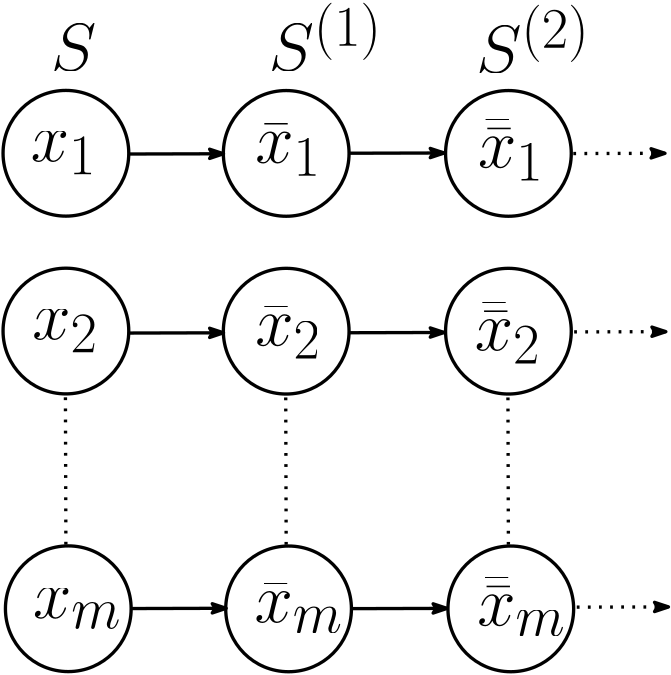 <?xml version="1.0"?>
<!DOCTYPE ipe SYSTEM "ipe.dtd">
<ipe version="70107" creator="Ipe 7.2.4">
<info created="D:20170810030338" modified="D:20170810031057"/>
<ipestyle name="basic">
<symbol name="arrow/arc(spx)">
<path stroke="sym-stroke" fill="sym-stroke" pen="sym-pen">
0 0 m
-1 0.333 l
-1 -0.333 l
h
</path>
</symbol>
<symbol name="arrow/farc(spx)">
<path stroke="sym-stroke" fill="white" pen="sym-pen">
0 0 m
-1 0.333 l
-1 -0.333 l
h
</path>
</symbol>
<symbol name="arrow/ptarc(spx)">
<path stroke="sym-stroke" fill="sym-stroke" pen="sym-pen">
0 0 m
-1 0.333 l
-0.8 0 l
-1 -0.333 l
h
</path>
</symbol>
<symbol name="arrow/fptarc(spx)">
<path stroke="sym-stroke" fill="white" pen="sym-pen">
0 0 m
-1 0.333 l
-0.8 0 l
-1 -0.333 l
h
</path>
</symbol>
<symbol name="mark/circle(sx)" transformations="translations">
<path fill="sym-stroke">
0.6 0 0 0.6 0 0 e
0.4 0 0 0.4 0 0 e
</path>
</symbol>
<symbol name="mark/disk(sx)" transformations="translations">
<path fill="sym-stroke">
0.6 0 0 0.6 0 0 e
</path>
</symbol>
<symbol name="mark/fdisk(sfx)" transformations="translations">
<group>
<path fill="sym-fill">
0.5 0 0 0.5 0 0 e
</path>
<path fill="sym-stroke" fillrule="eofill">
0.6 0 0 0.6 0 0 e
0.4 0 0 0.4 0 0 e
</path>
</group>
</symbol>
<symbol name="mark/box(sx)" transformations="translations">
<path fill="sym-stroke" fillrule="eofill">
-0.6 -0.6 m
0.6 -0.6 l
0.6 0.6 l
-0.6 0.6 l
h
-0.4 -0.4 m
0.4 -0.4 l
0.4 0.4 l
-0.4 0.4 l
h
</path>
</symbol>
<symbol name="mark/square(sx)" transformations="translations">
<path fill="sym-stroke">
-0.6 -0.6 m
0.6 -0.6 l
0.6 0.6 l
-0.6 0.6 l
h
</path>
</symbol>
<symbol name="mark/fsquare(sfx)" transformations="translations">
<group>
<path fill="sym-fill">
-0.5 -0.5 m
0.5 -0.5 l
0.5 0.5 l
-0.5 0.5 l
h
</path>
<path fill="sym-stroke" fillrule="eofill">
-0.6 -0.6 m
0.6 -0.6 l
0.6 0.6 l
-0.6 0.6 l
h
-0.4 -0.4 m
0.4 -0.4 l
0.4 0.4 l
-0.4 0.4 l
h
</path>
</group>
</symbol>
<symbol name="mark/cross(sx)" transformations="translations">
<group>
<path fill="sym-stroke">
-0.43 -0.57 m
0.57 0.43 l
0.43 0.57 l
-0.57 -0.43 l
h
</path>
<path fill="sym-stroke">
-0.43 0.57 m
0.57 -0.43 l
0.43 -0.57 l
-0.57 0.43 l
h
</path>
</group>
</symbol>
<symbol name="arrow/fnormal(spx)">
<path stroke="sym-stroke" fill="white" pen="sym-pen">
0 0 m
-1 0.333 l
-1 -0.333 l
h
</path>
</symbol>
<symbol name="arrow/pointed(spx)">
<path stroke="sym-stroke" fill="sym-stroke" pen="sym-pen">
0 0 m
-1 0.333 l
-0.8 0 l
-1 -0.333 l
h
</path>
</symbol>
<symbol name="arrow/fpointed(spx)">
<path stroke="sym-stroke" fill="white" pen="sym-pen">
0 0 m
-1 0.333 l
-0.8 0 l
-1 -0.333 l
h
</path>
</symbol>
<symbol name="arrow/linear(spx)">
<path stroke="sym-stroke" pen="sym-pen">
-1 0.333 m
0 0 l
-1 -0.333 l
</path>
</symbol>
<symbol name="arrow/fdouble(spx)">
<path stroke="sym-stroke" fill="white" pen="sym-pen">
0 0 m
-1 0.333 l
-1 -0.333 l
h
-1 0 m
-2 0.333 l
-2 -0.333 l
h
</path>
</symbol>
<symbol name="arrow/double(spx)">
<path stroke="sym-stroke" fill="sym-stroke" pen="sym-pen">
0 0 m
-1 0.333 l
-1 -0.333 l
h
-1 0 m
-2 0.333 l
-2 -0.333 l
h
</path>
</symbol>
<pen name="heavier" value="0.8"/>
<pen name="fat" value="1.2"/>
<pen name="ultrafat" value="2"/>
<symbolsize name="large" value="5"/>
<symbolsize name="small" value="2"/>
<symbolsize name="tiny" value="1.1"/>
<arrowsize name="large" value="10"/>
<arrowsize name="small" value="5"/>
<arrowsize name="tiny" value="3"/>
<color name="red" value="1 0 0"/>
<color name="green" value="0 1 0"/>
<color name="blue" value="0 0 1"/>
<color name="yellow" value="1 1 0"/>
<color name="orange" value="1 0.647 0"/>
<color name="gold" value="1 0.843 0"/>
<color name="purple" value="0.627 0.125 0.941"/>
<color name="gray" value="0.745"/>
<color name="brown" value="0.647 0.165 0.165"/>
<color name="navy" value="0 0 0.502"/>
<color name="pink" value="1 0.753 0.796"/>
<color name="seagreen" value="0.18 0.545 0.341"/>
<color name="turquoise" value="0.251 0.878 0.816"/>
<color name="violet" value="0.933 0.51 0.933"/>
<color name="darkblue" value="0 0 0.545"/>
<color name="darkcyan" value="0 0.545 0.545"/>
<color name="darkgray" value="0.663"/>
<color name="darkgreen" value="0 0.392 0"/>
<color name="darkmagenta" value="0.545 0 0.545"/>
<color name="darkorange" value="1 0.549 0"/>
<color name="darkred" value="0.545 0 0"/>
<color name="lightblue" value="0.678 0.847 0.902"/>
<color name="lightcyan" value="0.878 1 1"/>
<color name="lightgray" value="0.827"/>
<color name="lightgreen" value="0.565 0.933 0.565"/>
<color name="lightyellow" value="1 1 0.878"/>
<dashstyle name="dashed" value="[4] 0"/>
<dashstyle name="dotted" value="[1 3] 0"/>
<dashstyle name="dash dotted" value="[4 2 1 2] 0"/>
<dashstyle name="dash dot dotted" value="[4 2 1 2 1 2] 0"/>
<textsize name="large" value="\large"/>
<textsize name="Large" value="\Large"/>
<textsize name="LARGE" value="\LARGE"/>
<textsize name="huge" value="\huge"/>
<textsize name="Huge" value="\Huge"/>
<textsize name="small" value="\small"/>
<textsize name="footnote" value="\footnotesize"/>
<textsize name="tiny" value="\tiny"/>
<textstyle name="center" begin="\begin{center}" end="\end{center}"/>
<textstyle name="itemize" begin="\begin{itemize}" end="\end{itemize}"/>
<textstyle name="item" begin="\begin{itemize}\item{}" end="\end{itemize}"/>
<gridsize name="4 pts" value="4"/>
<gridsize name="8 pts (~3 mm)" value="8"/>
<gridsize name="16 pts (~6 mm)" value="16"/>
<gridsize name="32 pts (~12 mm)" value="32"/>
<gridsize name="10 pts (~3.5 mm)" value="10"/>
<gridsize name="20 pts (~7 mm)" value="20"/>
<gridsize name="14 pts (~5 mm)" value="14"/>
<gridsize name="28 pts (~10 mm)" value="28"/>
<gridsize name="56 pts (~20 mm)" value="56"/>
<anglesize name="90 deg" value="90"/>
<anglesize name="60 deg" value="60"/>
<anglesize name="45 deg" value="45"/>
<anglesize name="30 deg" value="30"/>
<anglesize name="22.5 deg" value="22.5"/>
<opacity name="10%" value="0.1"/>
<opacity name="30%" value="0.3"/>
<opacity name="50%" value="0.5"/>
<opacity name="75%" value="0.75"/>
<tiling name="falling" angle="-60" step="4" width="1"/>
<tiling name="rising" angle="30" step="4" width="1"/>
</ipestyle>
<page>
<layer name="alpha"/>
<view layers="alpha" active="alpha"/>
<path layer="alpha" stroke="black" pen="fat">
22.6274 0 0 22.6274 64 768 e
</path>
<path matrix="1 0 0 1 0 -64" stroke="black" pen="fat">
22.6274 0 0 22.6274 64 768 e
</path>
<path matrix="1 0 0 1 0.855194 -163.972" stroke="black" pen="fat">
22.6274 0 0 22.6274 64 768 e
</path>
<path matrix="1 0 0 1 0.30978 62.5755" stroke="black" dash="dotted" pen="fat">
63.5179 617.557 m
63.679 564.258 l
63.679 564.258 l
</path>
<path matrix="1 0 0 1 79.305 -0.048" stroke="black" pen="fat">
22.6274 0 0 22.6274 64 768 e
</path>
<path matrix="1 0 0 1 79.305 -64.048" stroke="black" pen="fat">
22.6274 0 0 22.6274 64 768 e
</path>
<path matrix="1 0 0 1 80.1602 -164.02" stroke="black" pen="fat">
22.6274 0 0 22.6274 64 768 e
</path>
<path matrix="1 0 0 1 79.6148 62.5275" stroke="black" dash="dotted" pen="fat">
63.5179 617.557 m
63.679 564.258 l
63.679 564.258 l
</path>
<path matrix="1 0 0 1 159.305 -0.048" stroke="black" pen="fat">
22.6274 0 0 22.6274 64 768 e
</path>
<path matrix="1 0 0 1 159.305 -64.048" stroke="black" pen="fat">
22.6274 0 0 22.6274 64 768 e
</path>
<path matrix="1 0 0 1 160.16 -164.02" stroke="black" pen="fat">
22.6274 0 0 22.6274 64 768 e
</path>
<path matrix="1 0 0 1 159.615 62.5275" stroke="black" dash="dotted" pen="fat">
63.5179 617.557 m
63.679 564.258 l
63.679 564.258 l
</path>
<text matrix="1 0 0 1 -12.6985 -2.75121" transformations="translations" pos="64 768" stroke="black" type="label" width="23.766" height="10.674" depth="4.78" valign="baseline" size="Huge">$x_1$</text>
<text matrix="1 0 0 1 -12.1483 -66.8547" transformations="translations" pos="64 768" stroke="black" type="label" width="23.766" height="10.674" depth="4.78" valign="baseline" size="Huge">$x_2$</text>
<text matrix="1 0 0 1 -11.8385 -167.194" transformations="translations" pos="64 768" stroke="black" type="label" width="31.987" height="10.67" depth="3.72" valign="baseline" size="Huge">$x_{m}$</text>
<path stroke="black" pen="fat" rarrow="ptarc/small">
120.74 767.818 m
86.8546 767.734 l
</path>
<path matrix="1 0 0 1 -0.00040326 -64.4532" stroke="black" pen="fat" rarrow="ptarc/small">
120.74 767.818 m
86.8546 767.734 l
</path>
<path matrix="1 0 0 1 0.953221 -163.63" stroke="black" pen="fat" rarrow="ptarc/small">
120.74 767.818 m
86.8546 767.734 l
</path>
<path matrix="1 0 0 1 79.4325 0.281746" stroke="black" pen="fat" rarrow="ptarc/small">
120.74 767.818 m
86.8546 767.734 l
</path>
<path matrix="1 0 0 1 79.4325 -64.3378" stroke="black" pen="fat" rarrow="ptarc/small">
120.74 767.818 m
86.8546 767.734 l
</path>
<path matrix="1 0 0 1 80.4615 -163.663" stroke="black" pen="fat" rarrow="ptarc/small">
120.74 767.818 m
86.8546 767.734 l
</path>
<text matrix="1 0 0 1 68.1186 -3.32813" transformations="translations" pos="64 768" stroke="black" type="label" width="23.766" height="13.872" depth="4.78" valign="baseline" size="Huge">$\bar{x}_1$</text>
<text matrix="1 0 0 1 68.119 -69.1366" transformations="translations" pos="64 768" stroke="black" type="label" width="23.766" height="13.872" depth="4.78" valign="baseline" size="Huge">$\bar{x}_2$</text>
<text matrix="1 0 0 1 67.8516 -168.772" transformations="translations" pos="64 768" stroke="black" type="label" width="31.987" height="13.869" depth="3.72" valign="baseline" size="Huge">$\bar{x}_m$</text>
<text matrix="1 0 0 1 148.358 -5.06016" transformations="translations" pos="64 768" stroke="black" type="label" width="23.766" height="17.071" depth="4.78" valign="baseline" size="Huge">$\bar{\bar{x}}_1$</text>
<text matrix="1 0 0 1 147.204 -70.8683" transformations="translations" pos="64 768" stroke="black" type="label" width="23.766" height="17.071" depth="4.78" valign="baseline" size="Huge">$\bar{\bar{x}}_2$</text>
<text matrix="1 0 0 1 148.092 -169.927" transformations="translations" pos="64 768" stroke="black" type="label" width="31.987" height="17.068" depth="3.72" valign="baseline" size="Huge">$\bar{\bar{x}}_m$</text>
<path matrix="1 0 0 1 158.926 0.168582" stroke="black" dash="dotted" pen="fat" rarrow="ptarc/small">
120.74 767.818 m
86.8546 767.734 l
</path>
<path matrix="1 0 0 1 159.231 -64.0434" stroke="black" dash="dotted" pen="fat" rarrow="ptarc/small">
120.74 767.818 m
86.8546 767.734 l
</path>
<path matrix="1 0 0 1 160.171 -163.131" stroke="black" dash="dotted" pen="fat" rarrow="ptarc/small">
120.74 767.818 m
86.8546 767.734 l
</path>
<text matrix="1 0 0 1 -3.24369 -12.4342" transformations="translations" pos="61.7653 810.138" stroke="black" type="label" width="16.37" height="16.938" depth="0" valign="baseline" size="Huge">$S$</text>
<text matrix="1 0 0 1 75.1455 -12.4347" transformations="translations" pos="61.7653 810.138" stroke="black" type="label" width="40.978" height="24.473" depth="0" valign="baseline" size="Huge">$S^{(1)}$</text>
<text matrix="1 0 0 1 149.886 -13.1585" transformations="translations" pos="61.7653 810.138" stroke="black" type="label" width="40.978" height="24.473" depth="0" valign="baseline" size="Huge">$S^{(2)}$</text>
</page>
</ipe>
